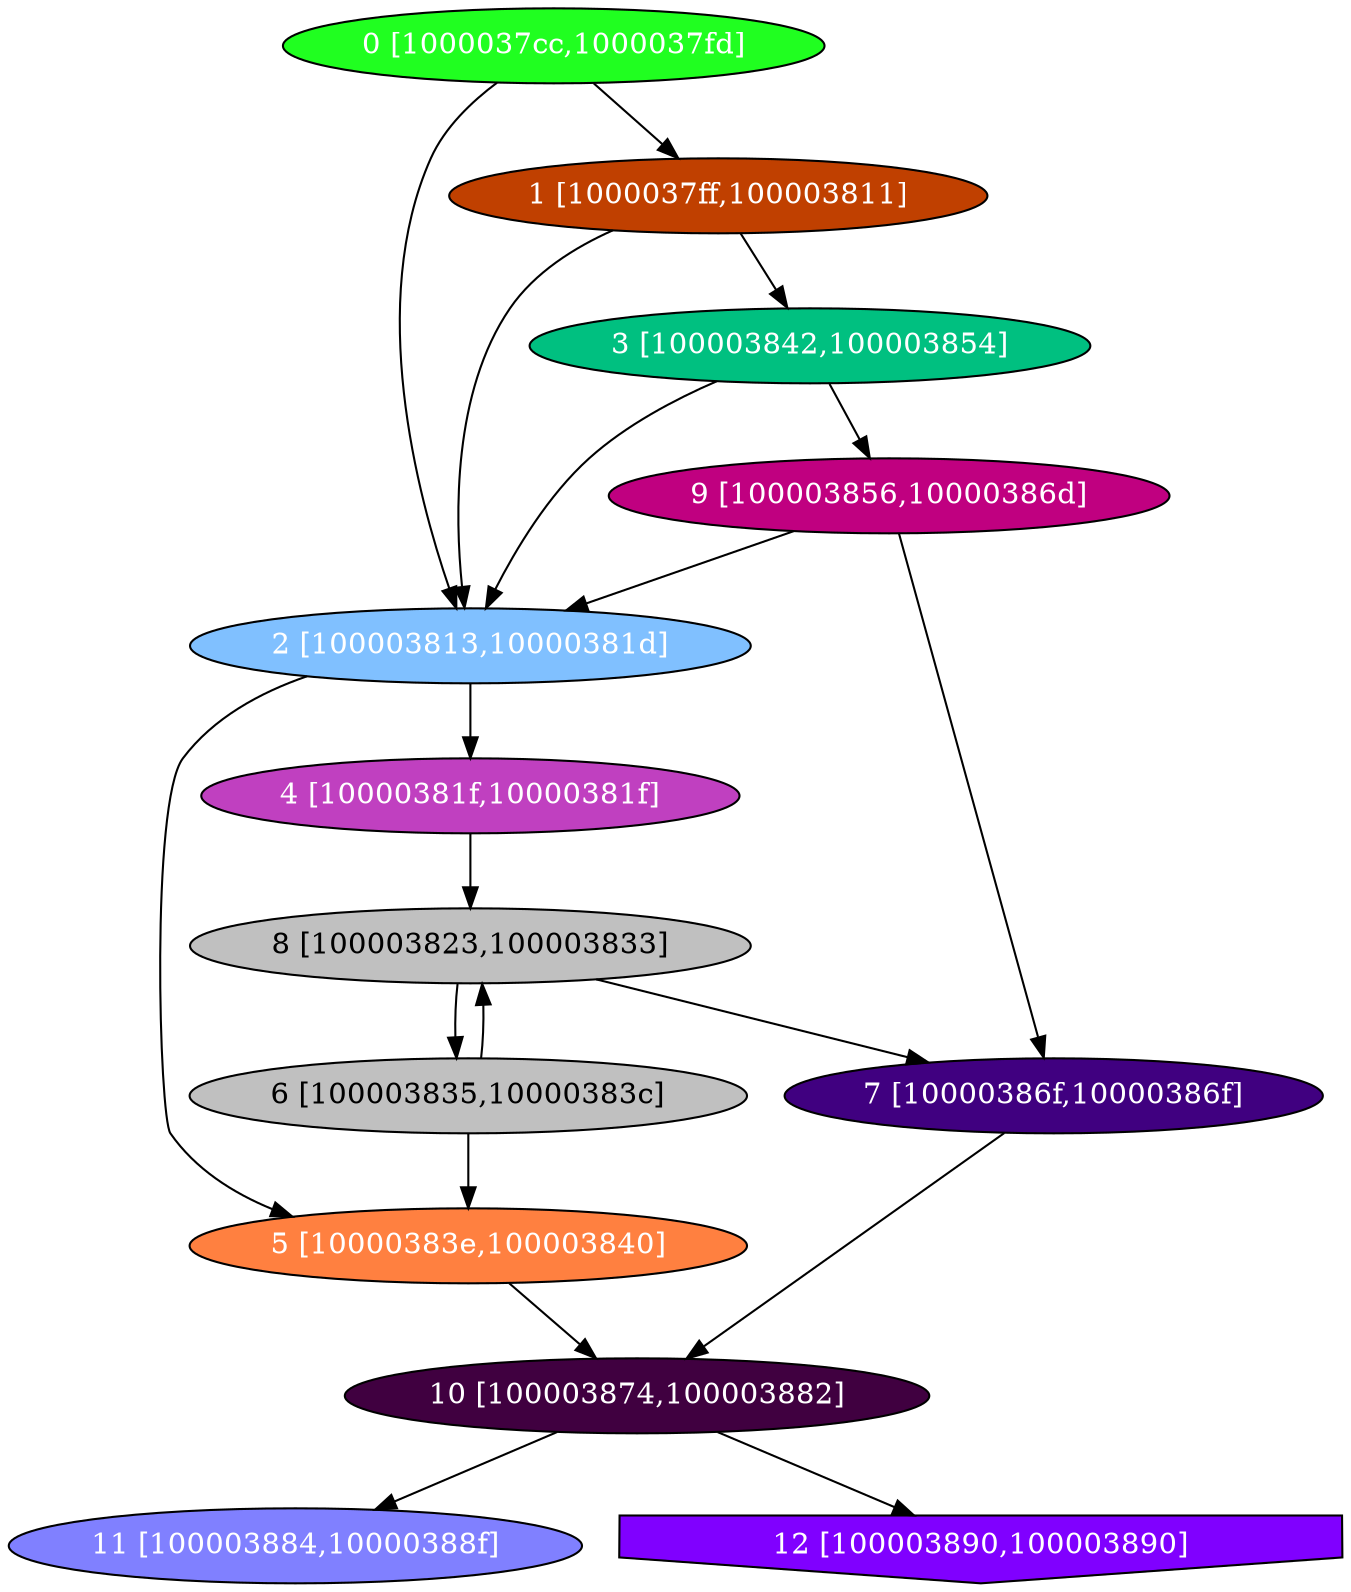 diGraph du{
	du_0  [style=filled fillcolor="#20FF20" fontcolor="#ffffff" shape=oval label="0 [1000037cc,1000037fd]"]
	du_1  [style=filled fillcolor="#C04000" fontcolor="#ffffff" shape=oval label="1 [1000037ff,100003811]"]
	du_2  [style=filled fillcolor="#80C0FF" fontcolor="#ffffff" shape=oval label="2 [100003813,10000381d]"]
	du_3  [style=filled fillcolor="#00C080" fontcolor="#ffffff" shape=oval label="3 [100003842,100003854]"]
	du_4  [style=filled fillcolor="#C040C0" fontcolor="#ffffff" shape=oval label="4 [10000381f,10000381f]"]
	du_5  [style=filled fillcolor="#FF8040" fontcolor="#ffffff" shape=oval label="5 [10000383e,100003840]"]
	du_6  [style=filled fillcolor="#C0C0C0" fontcolor="#000000" shape=oval label="6 [100003835,10000383c]"]
	du_7  [style=filled fillcolor="#400080" fontcolor="#ffffff" shape=oval label="7 [10000386f,10000386f]"]
	du_8  [style=filled fillcolor="#C0C0C0" fontcolor="#000000" shape=oval label="8 [100003823,100003833]"]
	du_9  [style=filled fillcolor="#C00080" fontcolor="#ffffff" shape=oval label="9 [100003856,10000386d]"]
	du_a  [style=filled fillcolor="#400040" fontcolor="#ffffff" shape=oval label="10 [100003874,100003882]"]
	du_b  [style=filled fillcolor="#8080FF" fontcolor="#ffffff" shape=oval label="11 [100003884,10000388f]"]
	du_c  [style=filled fillcolor="#8000FF" fontcolor="#ffffff" shape=invhouse label="12 [100003890,100003890]"]

	du_0 -> du_1
	du_0 -> du_2
	du_1 -> du_2
	du_1 -> du_3
	du_2 -> du_4
	du_2 -> du_5
	du_3 -> du_2
	du_3 -> du_9
	du_4 -> du_8
	du_5 -> du_a
	du_6 -> du_5
	du_6 -> du_8
	du_7 -> du_a
	du_8 -> du_6
	du_8 -> du_7
	du_9 -> du_2
	du_9 -> du_7
	du_a -> du_b
	du_a -> du_c
}